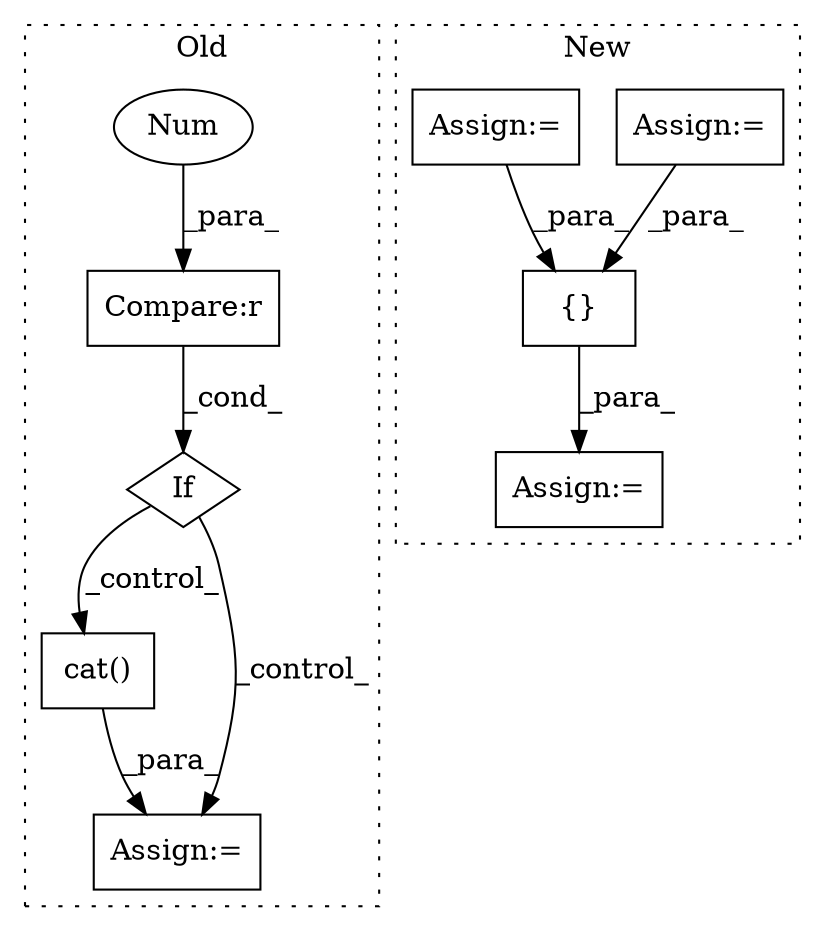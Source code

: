 digraph G {
subgraph cluster0 {
1 [label="cat()" a="75" s="1854,1871" l="10,8" shape="box"];
4 [label="Assign:=" a="68" s="1851" l="3" shape="box"];
5 [label="If" a="96" s="1821,1832" l="3,18" shape="diamond"];
6 [label="Compare:r" a="40" s="1824" l="8" shape="box"];
7 [label="Num" a="76" s="1831" l="1" shape="ellipse"];
label = "Old";
style="dotted";
}
subgraph cluster1 {
2 [label="{}" a="59" s="2093,2123" l="1,0" shape="box"];
3 [label="Assign:=" a="68" s="2090" l="3" shape="box"];
8 [label="Assign:=" a="68" s="2042" l="3" shape="box"];
9 [label="Assign:=" a="68" s="1994" l="3" shape="box"];
label = "New";
style="dotted";
}
1 -> 4 [label="_para_"];
2 -> 3 [label="_para_"];
5 -> 4 [label="_control_"];
5 -> 1 [label="_control_"];
6 -> 5 [label="_cond_"];
7 -> 6 [label="_para_"];
8 -> 2 [label="_para_"];
9 -> 2 [label="_para_"];
}
